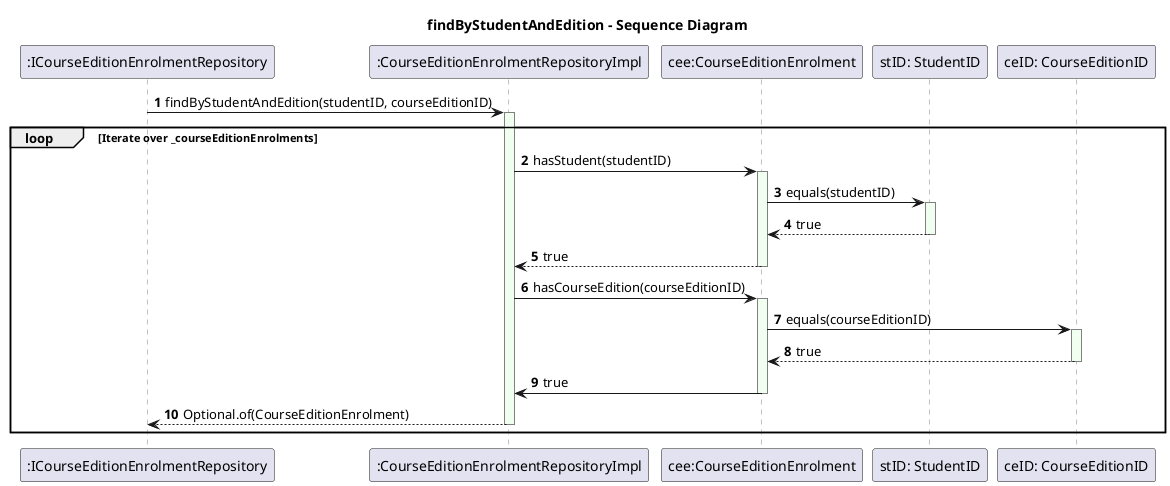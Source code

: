 @startuml
skinparam sequence {
    LifeLineBorderColor Grey
    LifeLineBackgroundColor HoneyDew
}

title findByStudentAndEdition - Sequence Diagram

participant ":ICourseEditionEnrolmentRepository" as IRepo
participant ":CourseEditionEnrolmentRepositoryImpl" as RepoImpl
participant "cee:CourseEditionEnrolment" as Enrolment
participant "stID: StudentID" as StudentID
participant "ceID: CourseEditionID" as CourseEditionID

autonumber

IRepo -> RepoImpl : findByStudentAndEdition(studentID, courseEditionID)
activate RepoImpl

loop Iterate over _courseEditionEnrolments
    RepoImpl -> Enrolment : hasStudent(studentID)
    activate Enrolment
    Enrolment -> StudentID : equals(studentID)
    activate StudentID
    StudentID --> Enrolment : true
    deactivate StudentID
    Enrolment --> RepoImpl : true
    deactivate Enrolment

    RepoImpl -> Enrolment : hasCourseEdition(courseEditionID)
    activate Enrolment
    Enrolment -> CourseEditionID : equals(courseEditionID)
    activate CourseEditionID
    CourseEditionID --> Enrolment : true
    deactivate CourseEditionID
    Enrolment -> RepoImpl : true
    deactivate Enrolment

    RepoImpl --> IRepo : Optional.of(CourseEditionEnrolment)
    deactivate RepoImpl
end

@enduml
